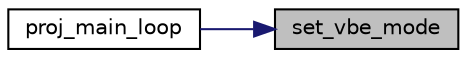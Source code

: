 digraph "set_vbe_mode"
{
 // LATEX_PDF_SIZE
  edge [fontname="Helvetica",fontsize="10",labelfontname="Helvetica",labelfontsize="10"];
  node [fontname="Helvetica",fontsize="10",shape=record];
  rankdir="RL";
  Node1 [label="set_vbe_mode",height=0.2,width=0.4,color="black", fillcolor="grey75", style="filled", fontcolor="black",tooltip=" "];
  Node1 -> Node2 [dir="back",color="midnightblue",fontsize="10",style="solid"];
  Node2 [label="proj_main_loop",height=0.2,width=0.4,color="black", fillcolor="white", style="filled",URL="$proj_8c.html#a2a16f651eccbd248e1ad3b3b924b143b",tooltip=" "];
}
